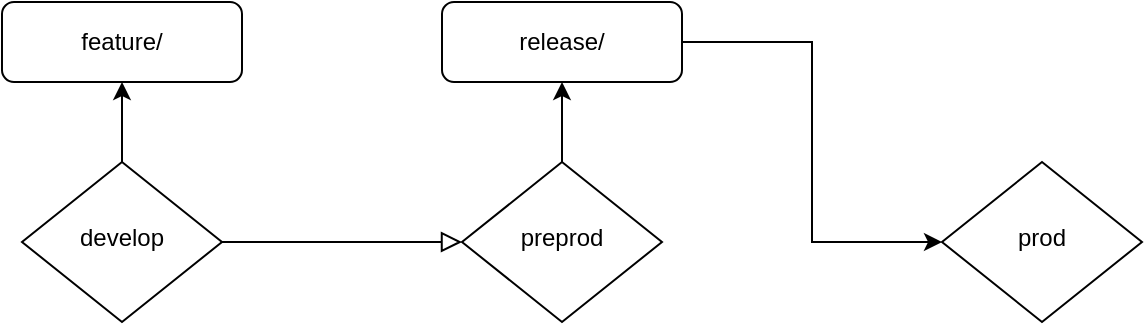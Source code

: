 <mxfile version="13.4.1" type="github">
  <diagram id="C5RBs43oDa-KdzZeNtuy" name="Page-1">
    <mxGraphModel dx="1113" dy="722" grid="1" gridSize="10" guides="1" tooltips="1" connect="1" arrows="1" fold="1" page="1" pageScale="1" pageWidth="827" pageHeight="1169" math="0" shadow="0">
      <root>
        <mxCell id="WIyWlLk6GJQsqaUBKTNV-0" />
        <mxCell id="WIyWlLk6GJQsqaUBKTNV-1" parent="WIyWlLk6GJQsqaUBKTNV-0" />
        <mxCell id="X4LbRBdQvnOnpPpvs3lO-9" value="" style="rounded=0;html=1;jettySize=auto;orthogonalLoop=1;fontSize=11;endArrow=block;endFill=0;endSize=8;strokeWidth=1;shadow=0;labelBackgroundColor=none;edgeStyle=orthogonalEdgeStyle;exitX=1;exitY=0.5;exitDx=0;exitDy=0;" edge="1" parent="WIyWlLk6GJQsqaUBKTNV-1" source="X4LbRBdQvnOnpPpvs3lO-16" target="X4LbRBdQvnOnpPpvs3lO-11">
          <mxGeometry relative="1" as="geometry">
            <mxPoint x="200" y="290" as="sourcePoint" />
          </mxGeometry>
        </mxCell>
        <mxCell id="X4LbRBdQvnOnpPpvs3lO-10" style="edgeStyle=orthogonalEdgeStyle;rounded=0;orthogonalLoop=1;jettySize=auto;html=1;entryX=0.5;entryY=1;entryDx=0;entryDy=0;" edge="1" parent="WIyWlLk6GJQsqaUBKTNV-1" source="X4LbRBdQvnOnpPpvs3lO-11" target="X4LbRBdQvnOnpPpvs3lO-13">
          <mxGeometry relative="1" as="geometry" />
        </mxCell>
        <mxCell id="X4LbRBdQvnOnpPpvs3lO-11" value="preprod" style="rhombus;whiteSpace=wrap;html=1;shadow=0;fontFamily=Helvetica;fontSize=12;align=center;strokeWidth=1;spacing=6;spacingTop=-4;" vertex="1" parent="WIyWlLk6GJQsqaUBKTNV-1">
          <mxGeometry x="320" y="250" width="100" height="80" as="geometry" />
        </mxCell>
        <mxCell id="X4LbRBdQvnOnpPpvs3lO-12" style="edgeStyle=orthogonalEdgeStyle;rounded=0;orthogonalLoop=1;jettySize=auto;html=1;entryX=0;entryY=0.5;entryDx=0;entryDy=0;" edge="1" parent="WIyWlLk6GJQsqaUBKTNV-1" source="X4LbRBdQvnOnpPpvs3lO-13" target="X4LbRBdQvnOnpPpvs3lO-14">
          <mxGeometry relative="1" as="geometry" />
        </mxCell>
        <mxCell id="X4LbRBdQvnOnpPpvs3lO-13" value="release/" style="rounded=1;whiteSpace=wrap;html=1;fontSize=12;glass=0;strokeWidth=1;shadow=0;" vertex="1" parent="WIyWlLk6GJQsqaUBKTNV-1">
          <mxGeometry x="310" y="170" width="120" height="40" as="geometry" />
        </mxCell>
        <mxCell id="X4LbRBdQvnOnpPpvs3lO-14" value="prod" style="rhombus;whiteSpace=wrap;html=1;shadow=0;fontFamily=Helvetica;fontSize=12;align=center;strokeWidth=1;spacing=6;spacingTop=-4;" vertex="1" parent="WIyWlLk6GJQsqaUBKTNV-1">
          <mxGeometry x="560" y="250" width="100" height="80" as="geometry" />
        </mxCell>
        <mxCell id="X4LbRBdQvnOnpPpvs3lO-15" style="edgeStyle=orthogonalEdgeStyle;rounded=0;orthogonalLoop=1;jettySize=auto;html=1;entryX=0.5;entryY=1;entryDx=0;entryDy=0;" edge="1" parent="WIyWlLk6GJQsqaUBKTNV-1" source="X4LbRBdQvnOnpPpvs3lO-16" target="X4LbRBdQvnOnpPpvs3lO-17">
          <mxGeometry relative="1" as="geometry" />
        </mxCell>
        <mxCell id="X4LbRBdQvnOnpPpvs3lO-16" value="develop" style="rhombus;whiteSpace=wrap;html=1;shadow=0;fontFamily=Helvetica;fontSize=12;align=center;strokeWidth=1;spacing=6;spacingTop=-4;" vertex="1" parent="WIyWlLk6GJQsqaUBKTNV-1">
          <mxGeometry x="100" y="250" width="100" height="80" as="geometry" />
        </mxCell>
        <mxCell id="X4LbRBdQvnOnpPpvs3lO-17" value="feature/" style="rounded=1;whiteSpace=wrap;html=1;fontSize=12;glass=0;strokeWidth=1;shadow=0;" vertex="1" parent="WIyWlLk6GJQsqaUBKTNV-1">
          <mxGeometry x="90" y="170" width="120" height="40" as="geometry" />
        </mxCell>
      </root>
    </mxGraphModel>
  </diagram>
</mxfile>
